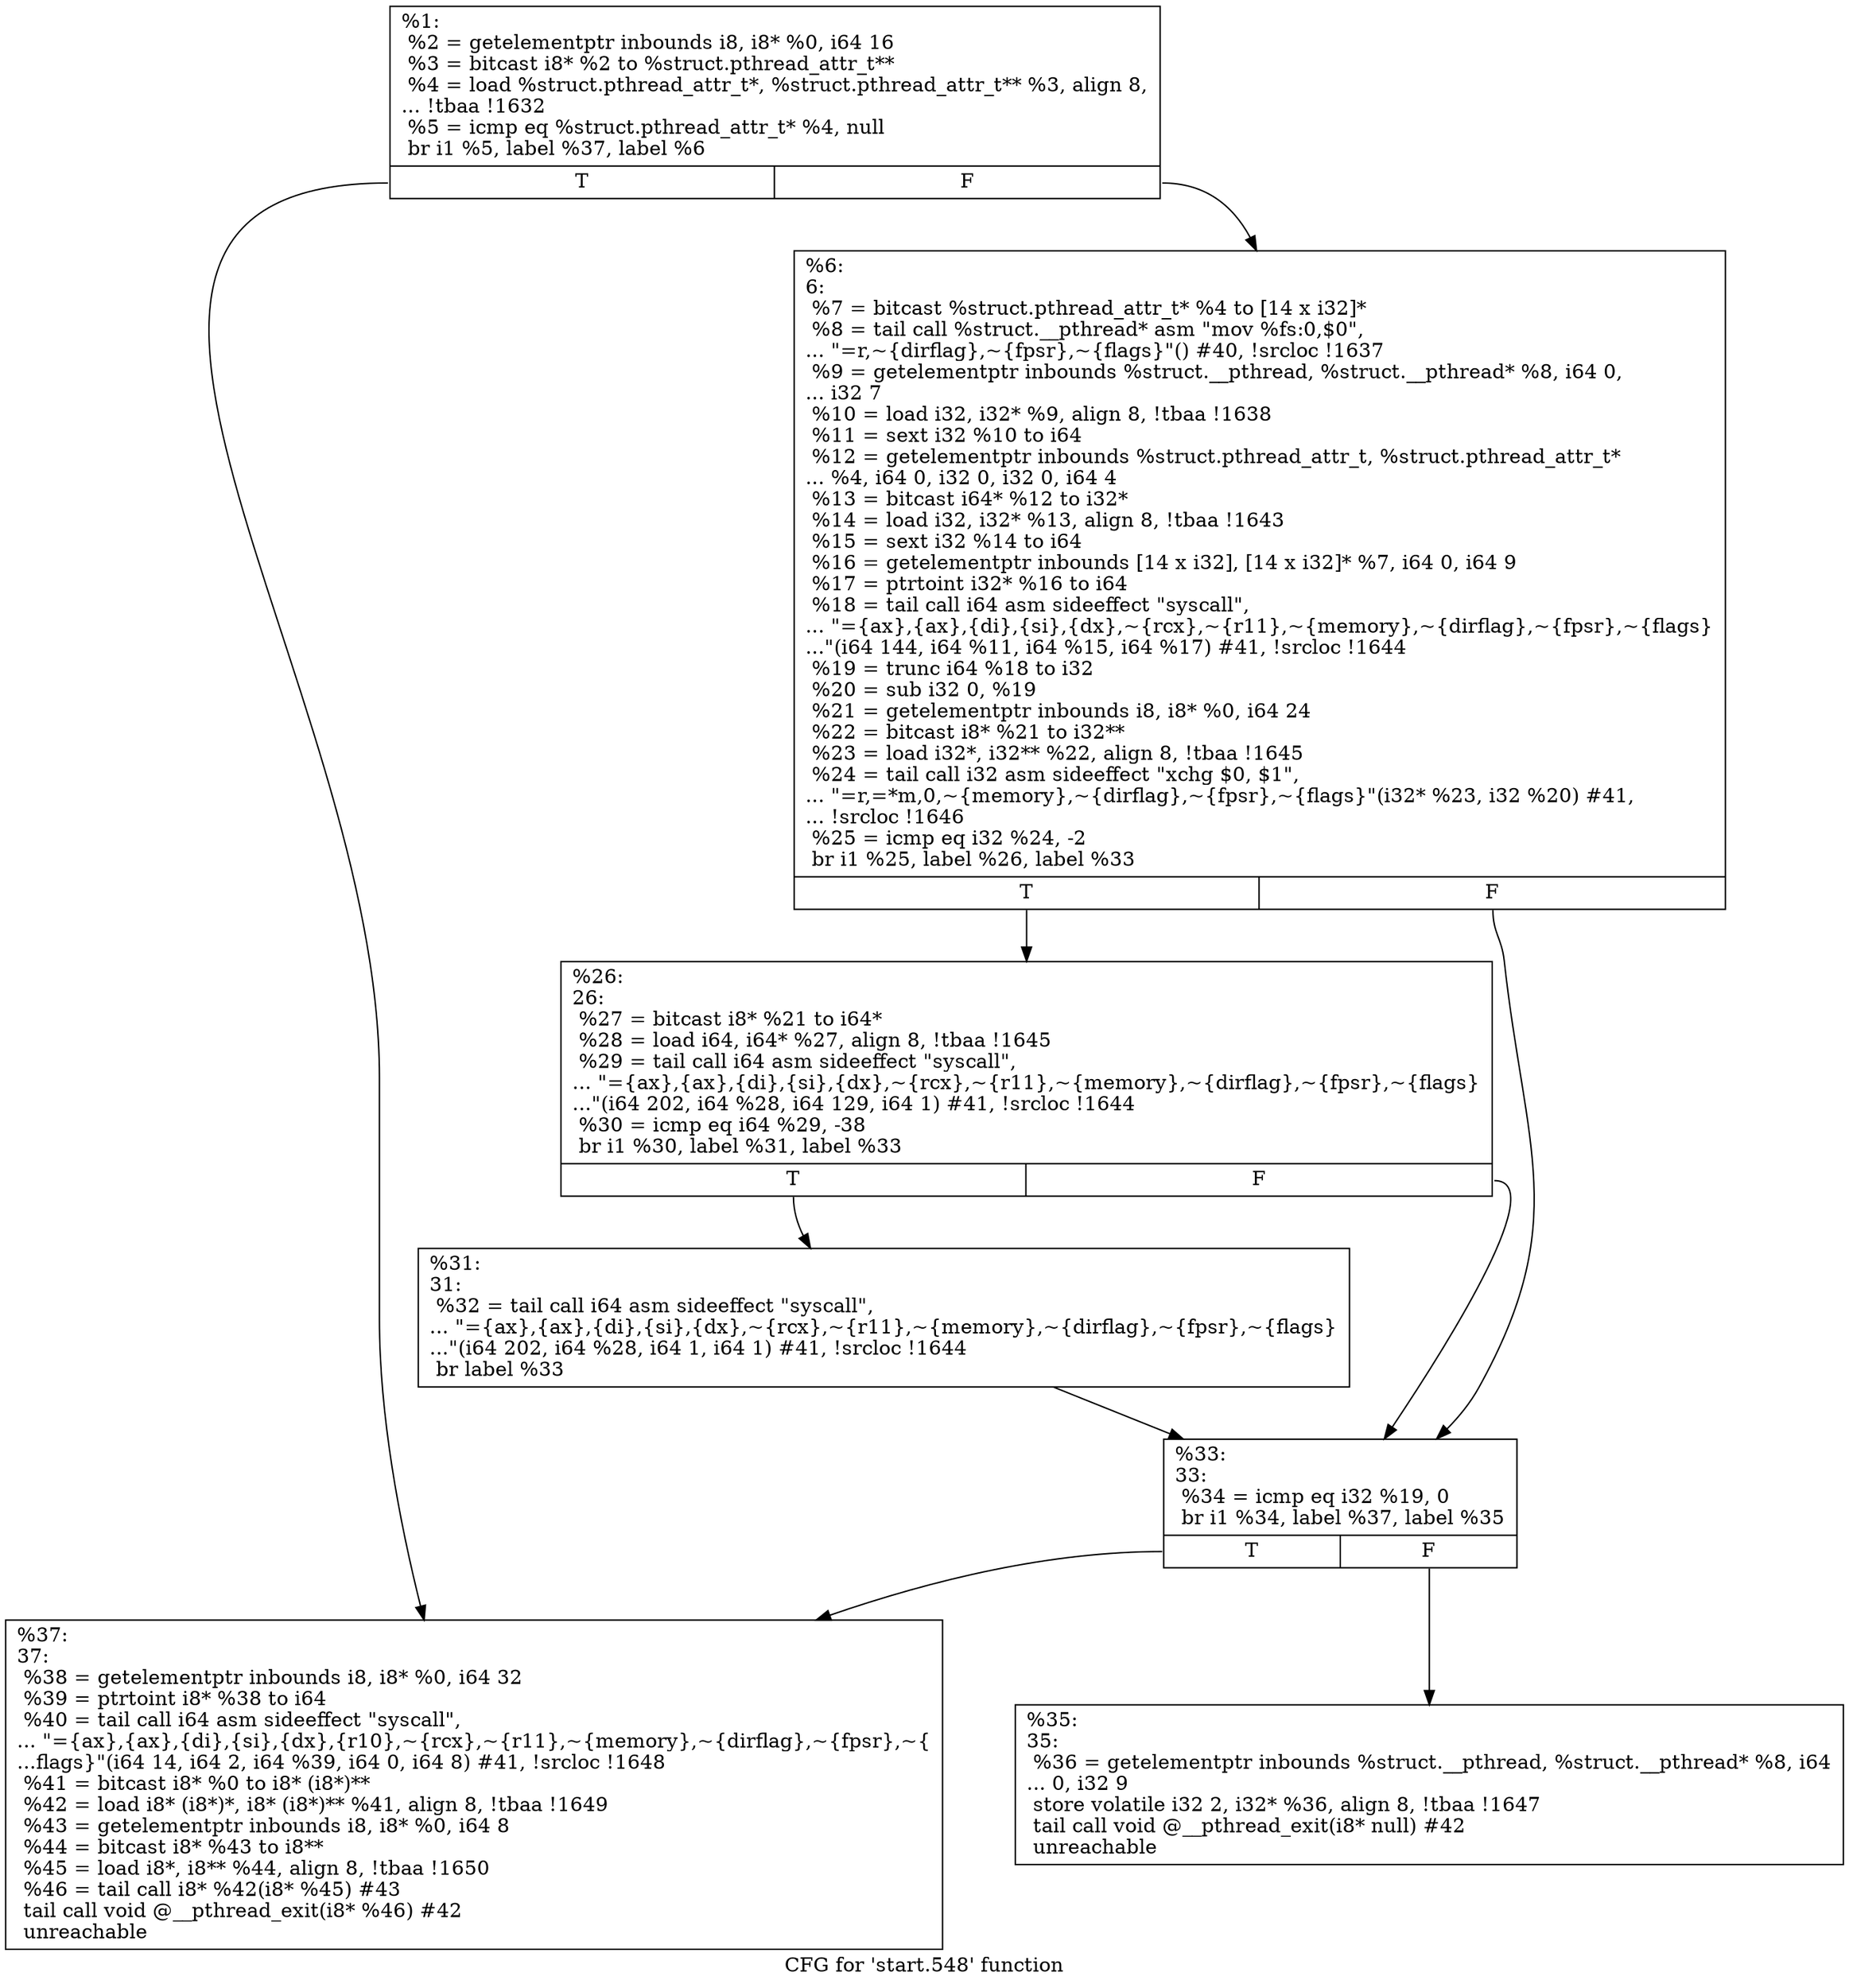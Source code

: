 digraph "CFG for 'start.548' function" {
	label="CFG for 'start.548' function";

	Node0x1a05ab0 [shape=record,label="{%1:\l  %2 = getelementptr inbounds i8, i8* %0, i64 16\l  %3 = bitcast i8* %2 to %struct.pthread_attr_t**\l  %4 = load %struct.pthread_attr_t*, %struct.pthread_attr_t** %3, align 8,\l... !tbaa !1632\l  %5 = icmp eq %struct.pthread_attr_t* %4, null\l  br i1 %5, label %37, label %6\l|{<s0>T|<s1>F}}"];
	Node0x1a05ab0:s0 -> Node0x1a05cd0;
	Node0x1a05ab0:s1 -> Node0x1a05b40;
	Node0x1a05b40 [shape=record,label="{%6:\l6:                                                \l  %7 = bitcast %struct.pthread_attr_t* %4 to [14 x i32]*\l  %8 = tail call %struct.__pthread* asm \"mov %fs:0,$0\",\l... \"=r,~\{dirflag\},~\{fpsr\},~\{flags\}\"() #40, !srcloc !1637\l  %9 = getelementptr inbounds %struct.__pthread, %struct.__pthread* %8, i64 0,\l... i32 7\l  %10 = load i32, i32* %9, align 8, !tbaa !1638\l  %11 = sext i32 %10 to i64\l  %12 = getelementptr inbounds %struct.pthread_attr_t, %struct.pthread_attr_t*\l... %4, i64 0, i32 0, i32 0, i64 4\l  %13 = bitcast i64* %12 to i32*\l  %14 = load i32, i32* %13, align 8, !tbaa !1643\l  %15 = sext i32 %14 to i64\l  %16 = getelementptr inbounds [14 x i32], [14 x i32]* %7, i64 0, i64 9\l  %17 = ptrtoint i32* %16 to i64\l  %18 = tail call i64 asm sideeffect \"syscall\",\l... \"=\{ax\},\{ax\},\{di\},\{si\},\{dx\},~\{rcx\},~\{r11\},~\{memory\},~\{dirflag\},~\{fpsr\},~\{flags\}\l...\"(i64 144, i64 %11, i64 %15, i64 %17) #41, !srcloc !1644\l  %19 = trunc i64 %18 to i32\l  %20 = sub i32 0, %19\l  %21 = getelementptr inbounds i8, i8* %0, i64 24\l  %22 = bitcast i8* %21 to i32**\l  %23 = load i32*, i32** %22, align 8, !tbaa !1645\l  %24 = tail call i32 asm sideeffect \"xchg $0, $1\",\l... \"=r,=*m,0,~\{memory\},~\{dirflag\},~\{fpsr\},~\{flags\}\"(i32* %23, i32 %20) #41,\l... !srcloc !1646\l  %25 = icmp eq i32 %24, -2\l  br i1 %25, label %26, label %33\l|{<s0>T|<s1>F}}"];
	Node0x1a05b40:s0 -> Node0x1a05b90;
	Node0x1a05b40:s1 -> Node0x1a05c30;
	Node0x1a05b90 [shape=record,label="{%26:\l26:                                               \l  %27 = bitcast i8* %21 to i64*\l  %28 = load i64, i64* %27, align 8, !tbaa !1645\l  %29 = tail call i64 asm sideeffect \"syscall\",\l... \"=\{ax\},\{ax\},\{di\},\{si\},\{dx\},~\{rcx\},~\{r11\},~\{memory\},~\{dirflag\},~\{fpsr\},~\{flags\}\l...\"(i64 202, i64 %28, i64 129, i64 1) #41, !srcloc !1644\l  %30 = icmp eq i64 %29, -38\l  br i1 %30, label %31, label %33\l|{<s0>T|<s1>F}}"];
	Node0x1a05b90:s0 -> Node0x1a05be0;
	Node0x1a05b90:s1 -> Node0x1a05c30;
	Node0x1a05be0 [shape=record,label="{%31:\l31:                                               \l  %32 = tail call i64 asm sideeffect \"syscall\",\l... \"=\{ax\},\{ax\},\{di\},\{si\},\{dx\},~\{rcx\},~\{r11\},~\{memory\},~\{dirflag\},~\{fpsr\},~\{flags\}\l...\"(i64 202, i64 %28, i64 1, i64 1) #41, !srcloc !1644\l  br label %33\l}"];
	Node0x1a05be0 -> Node0x1a05c30;
	Node0x1a05c30 [shape=record,label="{%33:\l33:                                               \l  %34 = icmp eq i32 %19, 0\l  br i1 %34, label %37, label %35\l|{<s0>T|<s1>F}}"];
	Node0x1a05c30:s0 -> Node0x1a05cd0;
	Node0x1a05c30:s1 -> Node0x1a05c80;
	Node0x1a05c80 [shape=record,label="{%35:\l35:                                               \l  %36 = getelementptr inbounds %struct.__pthread, %struct.__pthread* %8, i64\l... 0, i32 9\l  store volatile i32 2, i32* %36, align 8, !tbaa !1647\l  tail call void @__pthread_exit(i8* null) #42\l  unreachable\l}"];
	Node0x1a05cd0 [shape=record,label="{%37:\l37:                                               \l  %38 = getelementptr inbounds i8, i8* %0, i64 32\l  %39 = ptrtoint i8* %38 to i64\l  %40 = tail call i64 asm sideeffect \"syscall\",\l... \"=\{ax\},\{ax\},\{di\},\{si\},\{dx\},\{r10\},~\{rcx\},~\{r11\},~\{memory\},~\{dirflag\},~\{fpsr\},~\{\l...flags\}\"(i64 14, i64 2, i64 %39, i64 0, i64 8) #41, !srcloc !1648\l  %41 = bitcast i8* %0 to i8* (i8*)**\l  %42 = load i8* (i8*)*, i8* (i8*)** %41, align 8, !tbaa !1649\l  %43 = getelementptr inbounds i8, i8* %0, i64 8\l  %44 = bitcast i8* %43 to i8**\l  %45 = load i8*, i8** %44, align 8, !tbaa !1650\l  %46 = tail call i8* %42(i8* %45) #43\l  tail call void @__pthread_exit(i8* %46) #42\l  unreachable\l}"];
}
